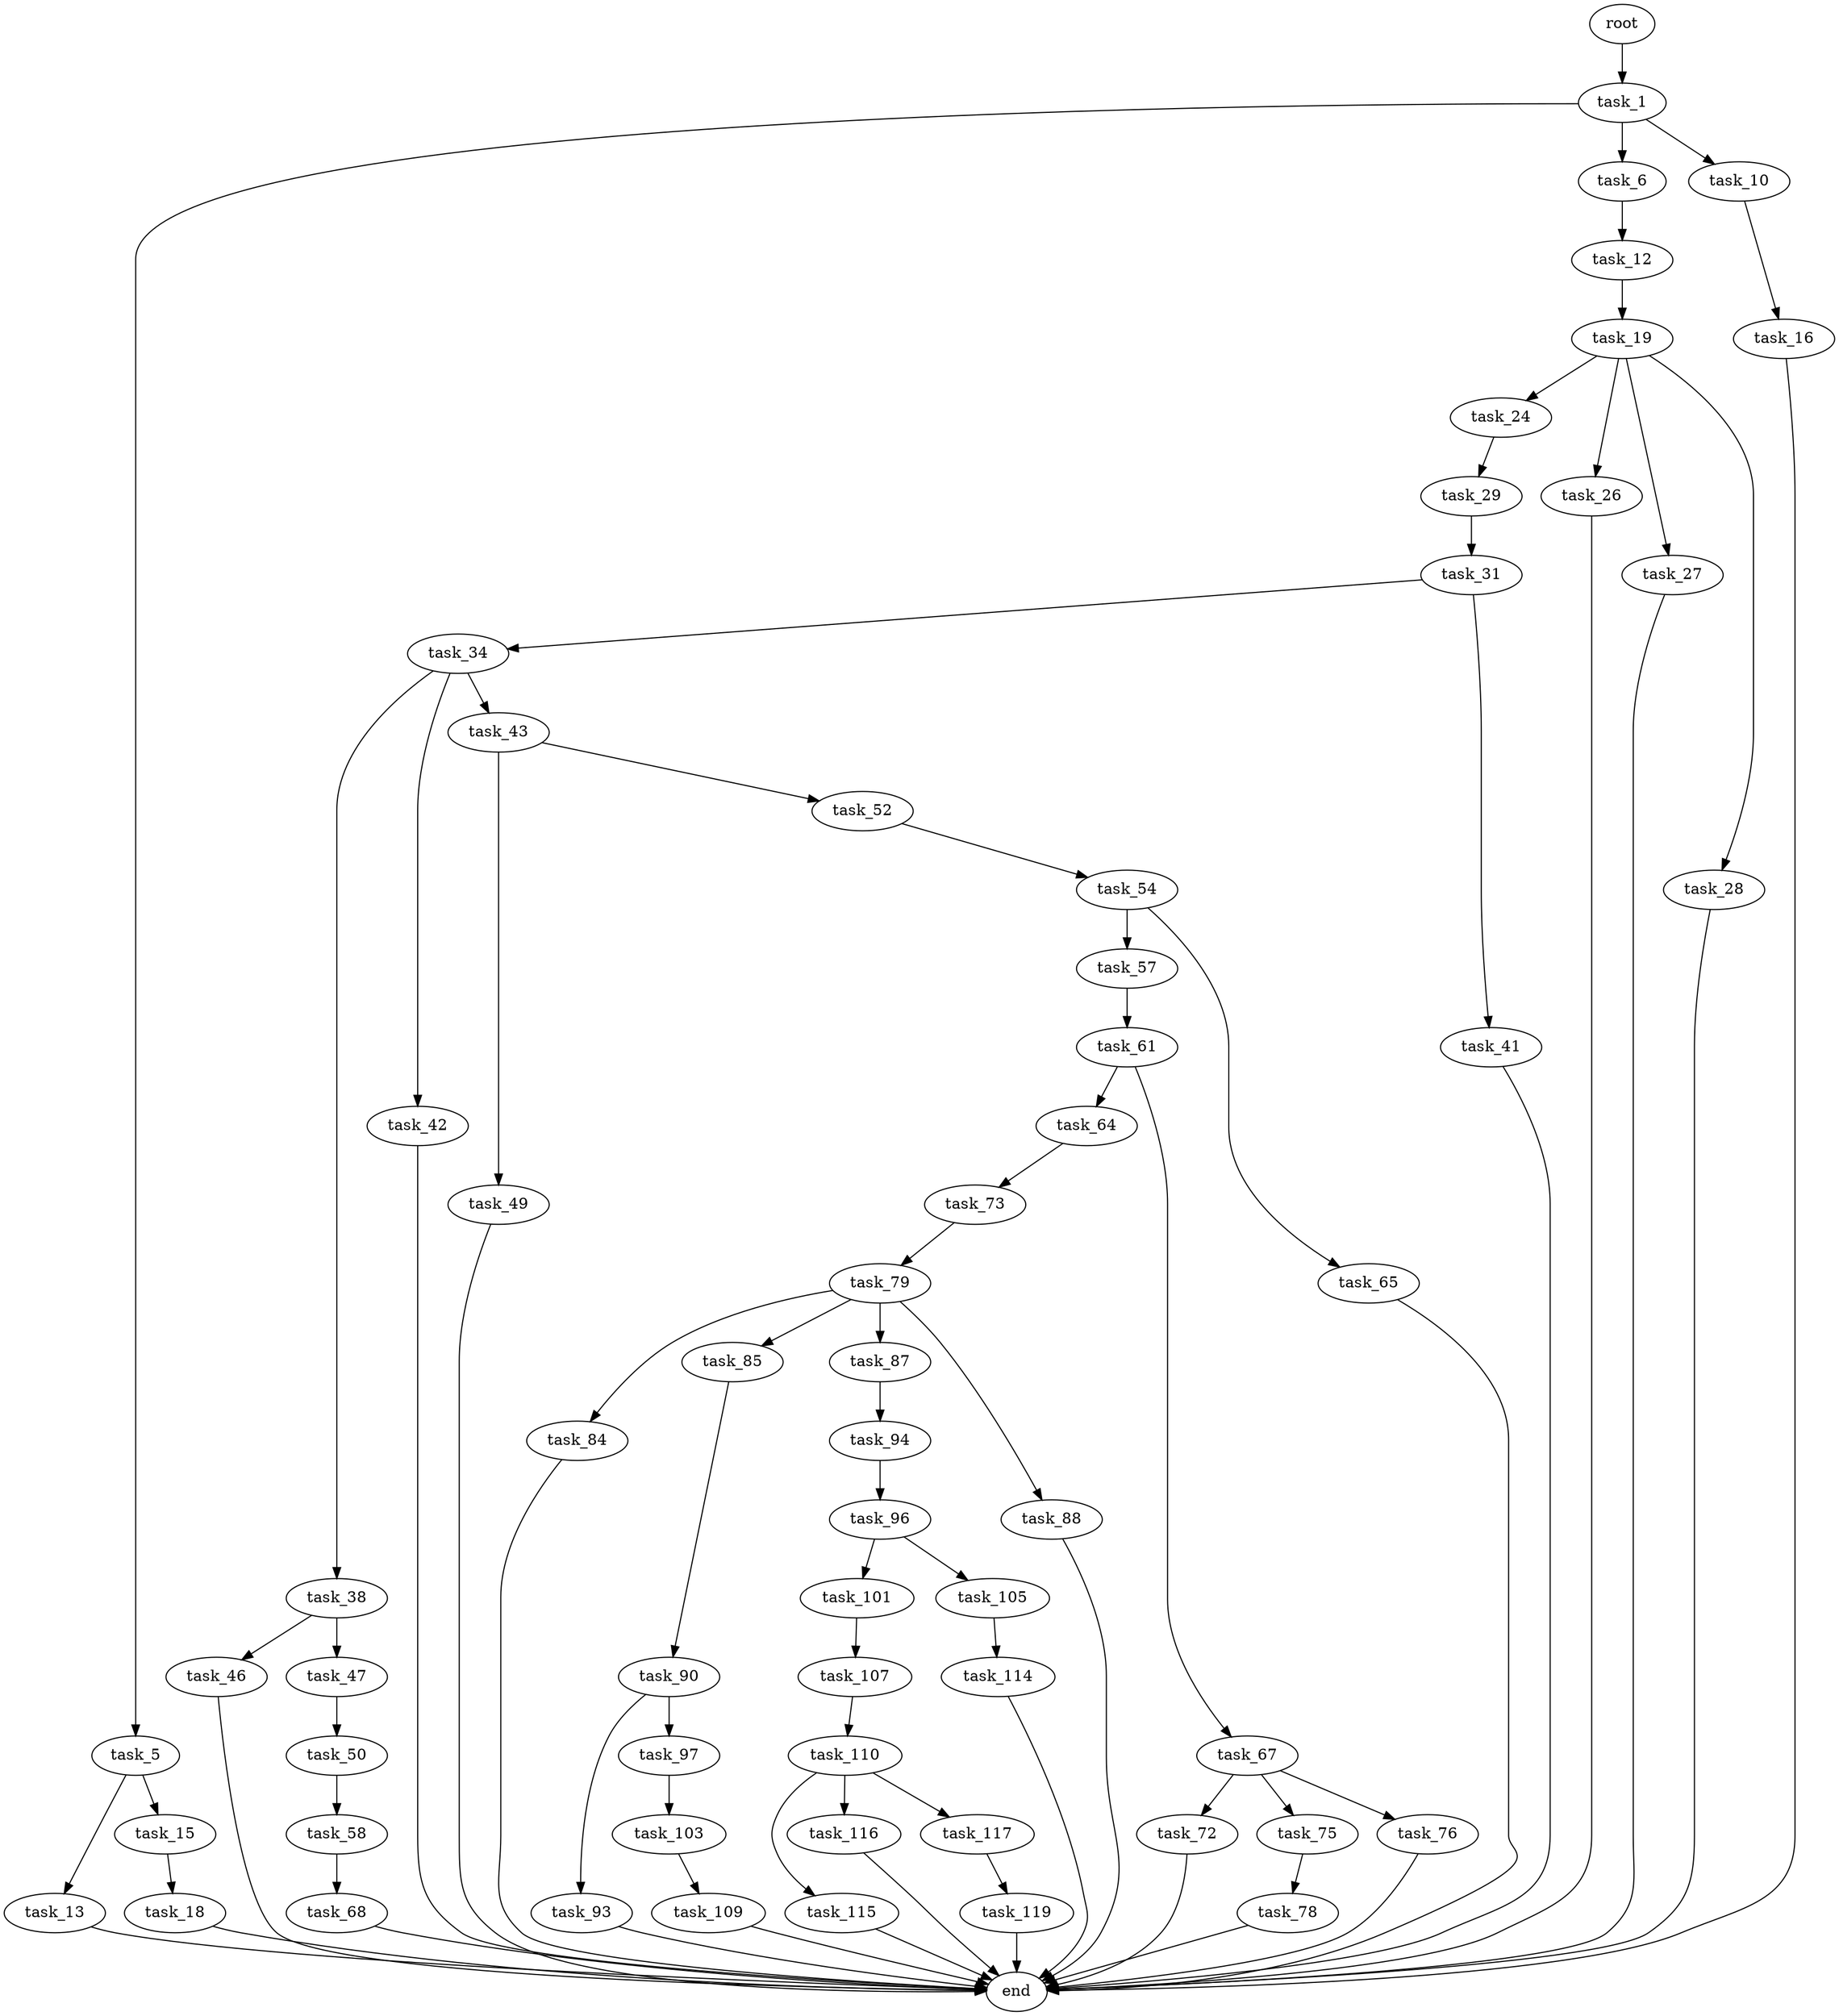 digraph G {
  root [size="0.000000"];
  task_1 [size="194218696709.000000"];
  task_5 [size="12465235340.000000"];
  task_6 [size="368293445632.000000"];
  task_10 [size="68719476736.000000"];
  task_12 [size="32528745387.000000"];
  task_13 [size="32198148006.000000"];
  task_15 [size="231928233984.000000"];
  task_16 [size="6080672434.000000"];
  task_18 [size="14207742811.000000"];
  task_19 [size="499023020698.000000"];
  task_24 [size="255205926501.000000"];
  task_26 [size="134217728000.000000"];
  task_27 [size="660324014319.000000"];
  task_28 [size="1050678825426.000000"];
  task_29 [size="28991029248.000000"];
  task_31 [size="122201711430.000000"];
  task_34 [size="706469236027.000000"];
  task_38 [size="134217728000.000000"];
  task_41 [size="134217728000.000000"];
  task_42 [size="142719871029.000000"];
  task_43 [size="61268909827.000000"];
  task_46 [size="4254999638.000000"];
  task_47 [size="953364084854.000000"];
  task_49 [size="15432033226.000000"];
  task_50 [size="127747779510.000000"];
  task_52 [size="368293445632.000000"];
  task_54 [size="782757789696.000000"];
  task_57 [size="421279271494.000000"];
  task_58 [size="1099637222.000000"];
  task_61 [size="1073741824000.000000"];
  task_64 [size="11151033966.000000"];
  task_65 [size="8589934592.000000"];
  task_67 [size="13018525320.000000"];
  task_68 [size="454780967057.000000"];
  task_72 [size="549755813888.000000"];
  task_73 [size="231928233984.000000"];
  task_75 [size="782757789696.000000"];
  task_76 [size="549755813888.000000"];
  task_78 [size="10051971276.000000"];
  task_79 [size="134217728000.000000"];
  task_84 [size="782757789696.000000"];
  task_85 [size="22638872274.000000"];
  task_87 [size="1111645845004.000000"];
  task_88 [size="28991029248.000000"];
  task_90 [size="378940169291.000000"];
  task_93 [size="8589934592.000000"];
  task_94 [size="20720189482.000000"];
  task_96 [size="782757789696.000000"];
  task_97 [size="37108505151.000000"];
  task_101 [size="6646661791.000000"];
  task_103 [size="1813354741.000000"];
  task_105 [size="231928233984.000000"];
  task_107 [size="385946577735.000000"];
  task_109 [size="26085284038.000000"];
  task_110 [size="14164934641.000000"];
  task_114 [size="418777718924.000000"];
  task_115 [size="782757789696.000000"];
  task_116 [size="20699566476.000000"];
  task_117 [size="369754414636.000000"];
  task_119 [size="28991029248.000000"];
  end [size="0.000000"];

  root -> task_1 [size="1.000000"];
  task_1 -> task_5 [size="536870912.000000"];
  task_1 -> task_6 [size="536870912.000000"];
  task_1 -> task_10 [size="536870912.000000"];
  task_5 -> task_13 [size="679477248.000000"];
  task_5 -> task_15 [size="679477248.000000"];
  task_6 -> task_12 [size="411041792.000000"];
  task_10 -> task_16 [size="134217728.000000"];
  task_12 -> task_19 [size="679477248.000000"];
  task_13 -> end [size="1.000000"];
  task_15 -> task_18 [size="301989888.000000"];
  task_16 -> end [size="1.000000"];
  task_18 -> end [size="1.000000"];
  task_19 -> task_24 [size="536870912.000000"];
  task_19 -> task_26 [size="536870912.000000"];
  task_19 -> task_27 [size="536870912.000000"];
  task_19 -> task_28 [size="536870912.000000"];
  task_24 -> task_29 [size="411041792.000000"];
  task_26 -> end [size="1.000000"];
  task_27 -> end [size="1.000000"];
  task_28 -> end [size="1.000000"];
  task_29 -> task_31 [size="75497472.000000"];
  task_31 -> task_34 [size="209715200.000000"];
  task_31 -> task_41 [size="209715200.000000"];
  task_34 -> task_38 [size="536870912.000000"];
  task_34 -> task_42 [size="536870912.000000"];
  task_34 -> task_43 [size="536870912.000000"];
  task_38 -> task_46 [size="209715200.000000"];
  task_38 -> task_47 [size="209715200.000000"];
  task_41 -> end [size="1.000000"];
  task_42 -> end [size="1.000000"];
  task_43 -> task_49 [size="75497472.000000"];
  task_43 -> task_52 [size="75497472.000000"];
  task_46 -> end [size="1.000000"];
  task_47 -> task_50 [size="679477248.000000"];
  task_49 -> end [size="1.000000"];
  task_50 -> task_58 [size="209715200.000000"];
  task_52 -> task_54 [size="411041792.000000"];
  task_54 -> task_57 [size="679477248.000000"];
  task_54 -> task_65 [size="679477248.000000"];
  task_57 -> task_61 [size="536870912.000000"];
  task_58 -> task_68 [size="33554432.000000"];
  task_61 -> task_64 [size="838860800.000000"];
  task_61 -> task_67 [size="838860800.000000"];
  task_64 -> task_73 [size="679477248.000000"];
  task_65 -> end [size="1.000000"];
  task_67 -> task_72 [size="411041792.000000"];
  task_67 -> task_75 [size="411041792.000000"];
  task_67 -> task_76 [size="411041792.000000"];
  task_68 -> end [size="1.000000"];
  task_72 -> end [size="1.000000"];
  task_73 -> task_79 [size="301989888.000000"];
  task_75 -> task_78 [size="679477248.000000"];
  task_76 -> end [size="1.000000"];
  task_78 -> end [size="1.000000"];
  task_79 -> task_84 [size="209715200.000000"];
  task_79 -> task_85 [size="209715200.000000"];
  task_79 -> task_87 [size="209715200.000000"];
  task_79 -> task_88 [size="209715200.000000"];
  task_84 -> end [size="1.000000"];
  task_85 -> task_90 [size="679477248.000000"];
  task_87 -> task_94 [size="679477248.000000"];
  task_88 -> end [size="1.000000"];
  task_90 -> task_93 [size="536870912.000000"];
  task_90 -> task_97 [size="536870912.000000"];
  task_93 -> end [size="1.000000"];
  task_94 -> task_96 [size="679477248.000000"];
  task_96 -> task_101 [size="679477248.000000"];
  task_96 -> task_105 [size="679477248.000000"];
  task_97 -> task_103 [size="33554432.000000"];
  task_101 -> task_107 [size="301989888.000000"];
  task_103 -> task_109 [size="75497472.000000"];
  task_105 -> task_114 [size="301989888.000000"];
  task_107 -> task_110 [size="838860800.000000"];
  task_109 -> end [size="1.000000"];
  task_110 -> task_115 [size="301989888.000000"];
  task_110 -> task_116 [size="301989888.000000"];
  task_110 -> task_117 [size="301989888.000000"];
  task_114 -> end [size="1.000000"];
  task_115 -> end [size="1.000000"];
  task_116 -> end [size="1.000000"];
  task_117 -> task_119 [size="411041792.000000"];
  task_119 -> end [size="1.000000"];
}
